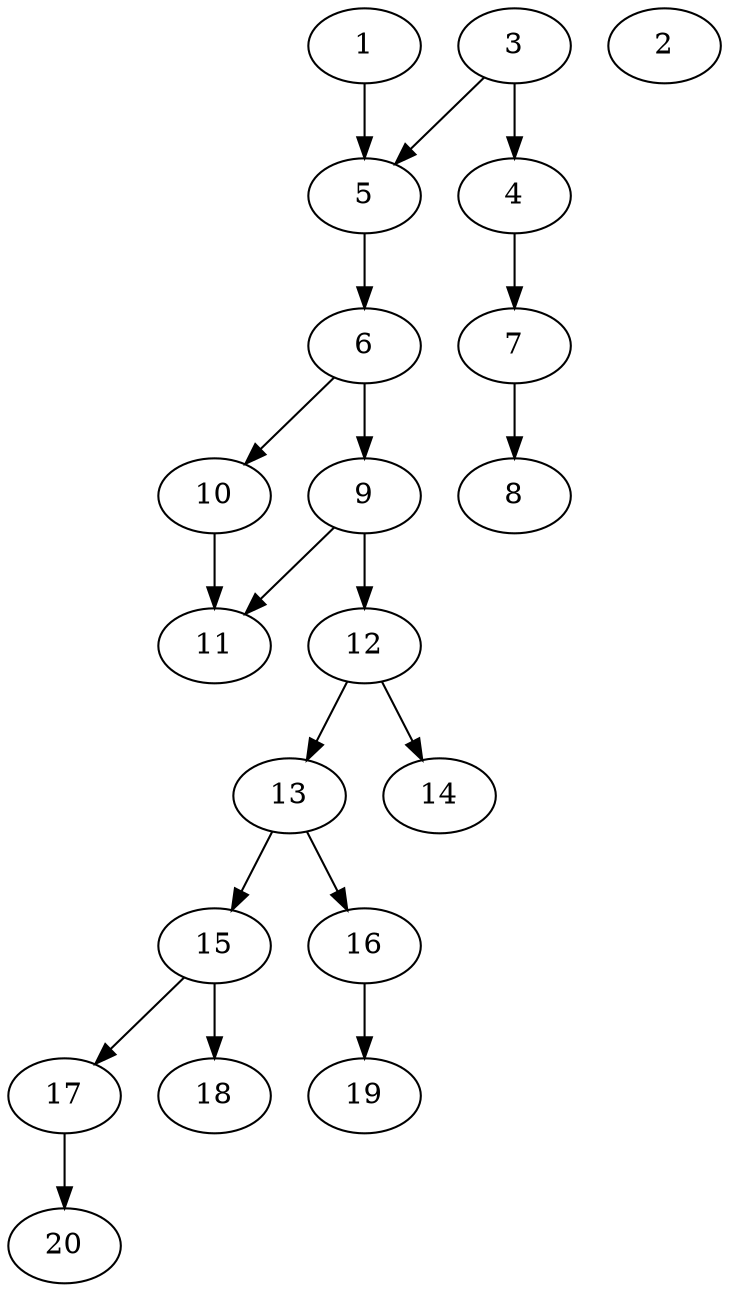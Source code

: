 // DAG automatically generated by daggen at Sat Jul 27 15:35:20 2019
// ./daggen --dot -n 20 --ccr 0.3 --fat 0.4 --regular 0.5 --density 0.5 --mindata 5242880 --maxdata 52428800 
digraph G {
  1 [size="140076373", alpha="0.15", expect_size="42022912"] 
  1 -> 5 [size ="42022912"]
  2 [size="146513920", alpha="0.05", expect_size="43954176"] 
  3 [size="169383253", alpha="0.13", expect_size="50814976"] 
  3 -> 4 [size ="50814976"]
  3 -> 5 [size ="50814976"]
  4 [size="82452480", alpha="0.01", expect_size="24735744"] 
  4 -> 7 [size ="24735744"]
  5 [size="157197653", alpha="0.12", expect_size="47159296"] 
  5 -> 6 [size ="47159296"]
  6 [size="57262080", alpha="0.16", expect_size="17178624"] 
  6 -> 9 [size ="17178624"]
  6 -> 10 [size ="17178624"]
  7 [size="155497813", alpha="0.11", expect_size="46649344"] 
  7 -> 8 [size ="46649344"]
  8 [size="144708267", alpha="0.17", expect_size="43412480"] 
  9 [size="49681067", alpha="0.06", expect_size="14904320"] 
  9 -> 11 [size ="14904320"]
  9 -> 12 [size ="14904320"]
  10 [size="94750720", alpha="0.00", expect_size="28425216"] 
  10 -> 11 [size ="28425216"]
  11 [size="87599787", alpha="0.11", expect_size="26279936"] 
  12 [size="45383680", alpha="0.17", expect_size="13615104"] 
  12 -> 13 [size ="13615104"]
  12 -> 14 [size ="13615104"]
  13 [size="83326293", alpha="0.12", expect_size="24997888"] 
  13 -> 15 [size ="24997888"]
  13 -> 16 [size ="24997888"]
  14 [size="32098987", alpha="0.16", expect_size="9629696"] 
  15 [size="40232960", alpha="0.15", expect_size="12069888"] 
  15 -> 17 [size ="12069888"]
  15 -> 18 [size ="12069888"]
  16 [size="134621867", alpha="0.16", expect_size="40386560"] 
  16 -> 19 [size ="40386560"]
  17 [size="105673387", alpha="0.06", expect_size="31702016"] 
  17 -> 20 [size ="31702016"]
  18 [size="32860160", alpha="0.07", expect_size="9858048"] 
  19 [size="167628800", alpha="0.01", expect_size="50288640"] 
  20 [size="58429440", alpha="0.05", expect_size="17528832"] 
}
